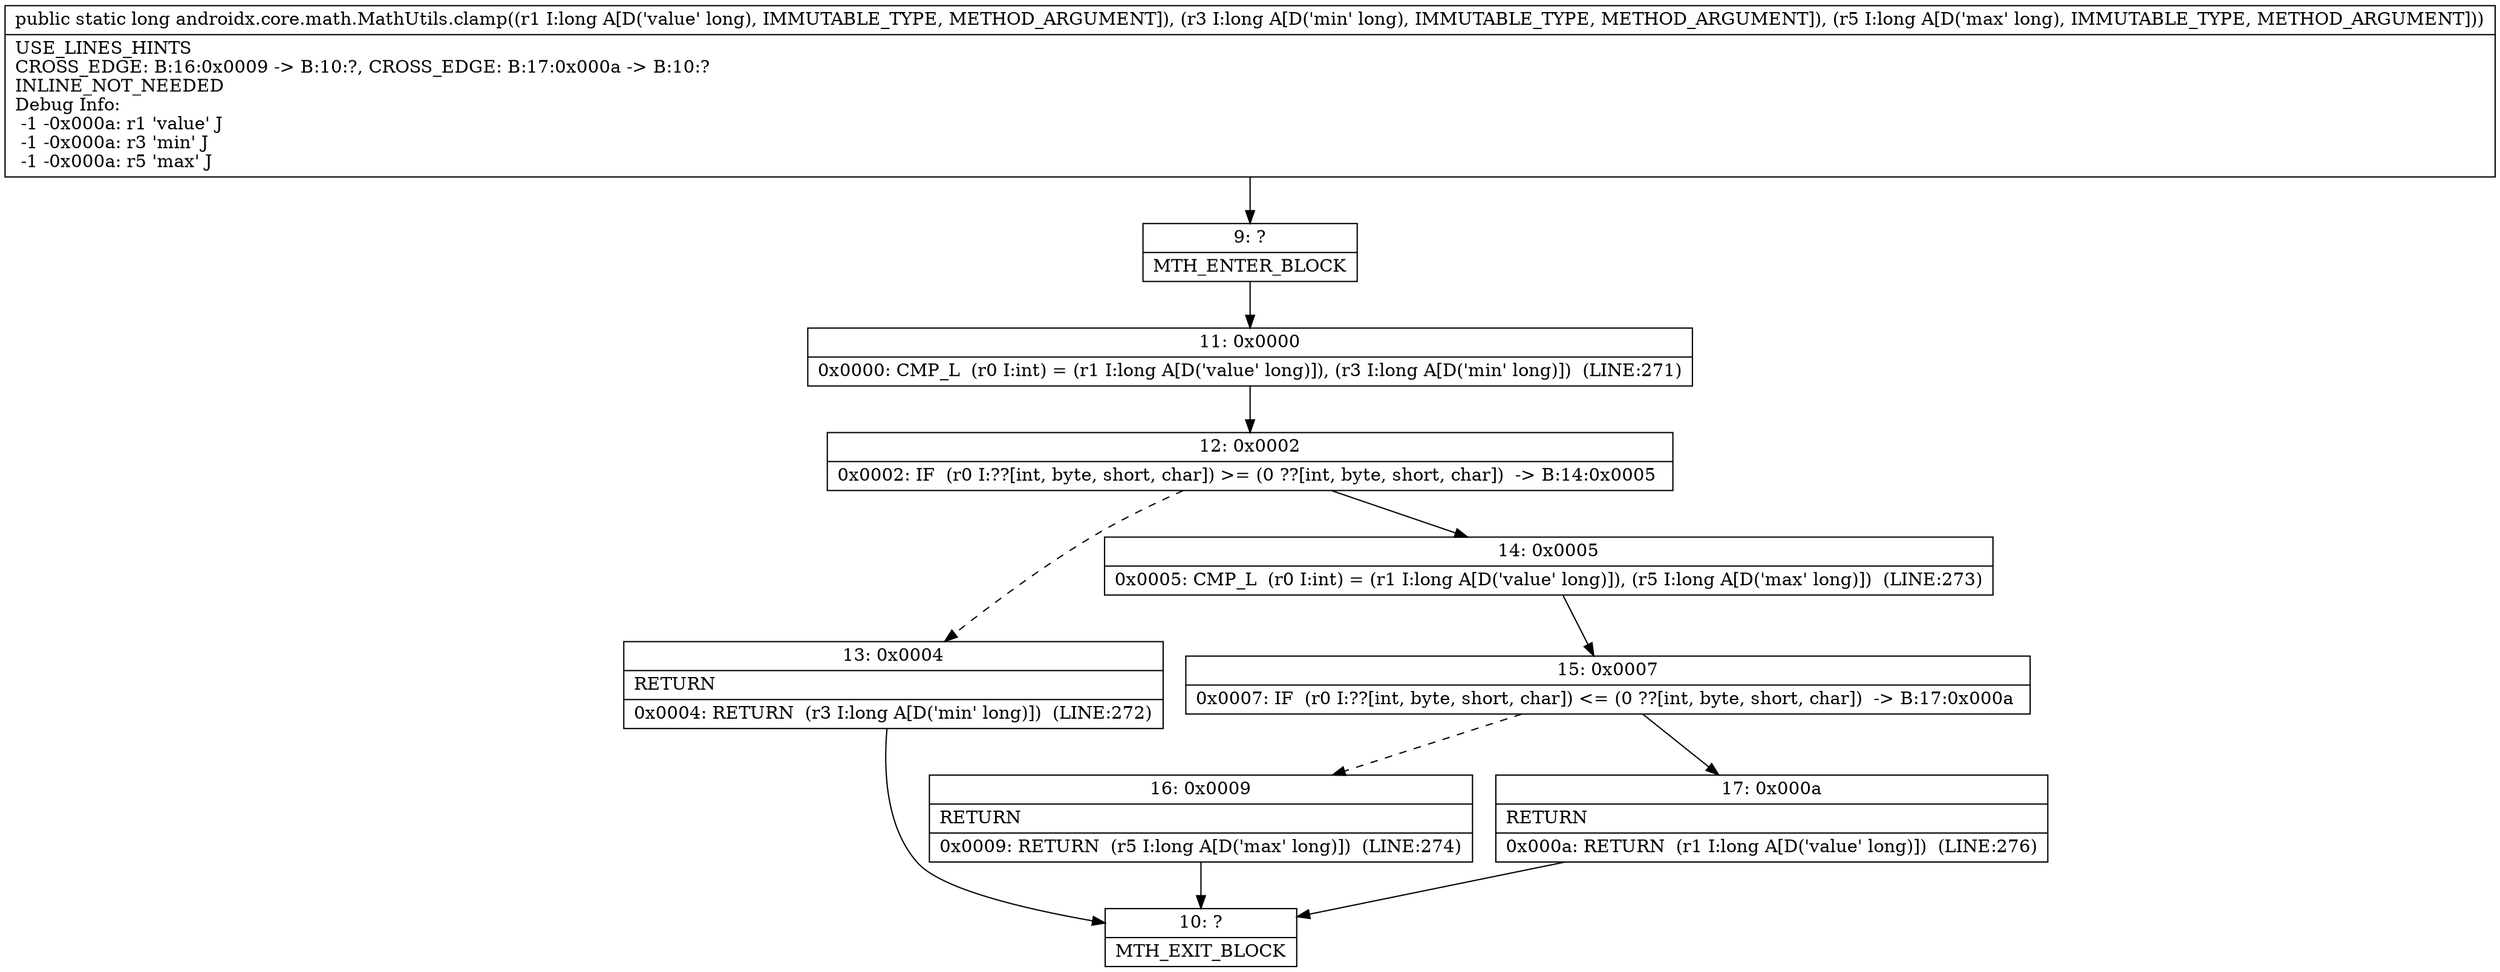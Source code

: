 digraph "CFG forandroidx.core.math.MathUtils.clamp(JJJ)J" {
Node_9 [shape=record,label="{9\:\ ?|MTH_ENTER_BLOCK\l}"];
Node_11 [shape=record,label="{11\:\ 0x0000|0x0000: CMP_L  (r0 I:int) = (r1 I:long A[D('value' long)]), (r3 I:long A[D('min' long)])  (LINE:271)\l}"];
Node_12 [shape=record,label="{12\:\ 0x0002|0x0002: IF  (r0 I:??[int, byte, short, char]) \>= (0 ??[int, byte, short, char])  \-\> B:14:0x0005 \l}"];
Node_13 [shape=record,label="{13\:\ 0x0004|RETURN\l|0x0004: RETURN  (r3 I:long A[D('min' long)])  (LINE:272)\l}"];
Node_10 [shape=record,label="{10\:\ ?|MTH_EXIT_BLOCK\l}"];
Node_14 [shape=record,label="{14\:\ 0x0005|0x0005: CMP_L  (r0 I:int) = (r1 I:long A[D('value' long)]), (r5 I:long A[D('max' long)])  (LINE:273)\l}"];
Node_15 [shape=record,label="{15\:\ 0x0007|0x0007: IF  (r0 I:??[int, byte, short, char]) \<= (0 ??[int, byte, short, char])  \-\> B:17:0x000a \l}"];
Node_16 [shape=record,label="{16\:\ 0x0009|RETURN\l|0x0009: RETURN  (r5 I:long A[D('max' long)])  (LINE:274)\l}"];
Node_17 [shape=record,label="{17\:\ 0x000a|RETURN\l|0x000a: RETURN  (r1 I:long A[D('value' long)])  (LINE:276)\l}"];
MethodNode[shape=record,label="{public static long androidx.core.math.MathUtils.clamp((r1 I:long A[D('value' long), IMMUTABLE_TYPE, METHOD_ARGUMENT]), (r3 I:long A[D('min' long), IMMUTABLE_TYPE, METHOD_ARGUMENT]), (r5 I:long A[D('max' long), IMMUTABLE_TYPE, METHOD_ARGUMENT]))  | USE_LINES_HINTS\lCROSS_EDGE: B:16:0x0009 \-\> B:10:?, CROSS_EDGE: B:17:0x000a \-\> B:10:?\lINLINE_NOT_NEEDED\lDebug Info:\l  \-1 \-0x000a: r1 'value' J\l  \-1 \-0x000a: r3 'min' J\l  \-1 \-0x000a: r5 'max' J\l}"];
MethodNode -> Node_9;Node_9 -> Node_11;
Node_11 -> Node_12;
Node_12 -> Node_13[style=dashed];
Node_12 -> Node_14;
Node_13 -> Node_10;
Node_14 -> Node_15;
Node_15 -> Node_16[style=dashed];
Node_15 -> Node_17;
Node_16 -> Node_10;
Node_17 -> Node_10;
}

